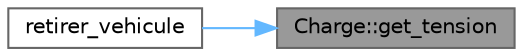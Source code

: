 digraph "Charge::get_tension"
{
 // LATEX_PDF_SIZE
  bgcolor="transparent";
  edge [fontname=Helvetica,fontsize=10,labelfontname=Helvetica,labelfontsize=10];
  node [fontname=Helvetica,fontsize=10,shape=box,height=0.2,width=0.4];
  rankdir="RL";
  Node1 [id="Node000001",label="Charge::get_tension",height=0.2,width=0.4,color="gray40", fillcolor="grey60", style="filled", fontcolor="black",tooltip="méthode qui renvoie la tension de la borne"];
  Node1 -> Node2 [id="edge3_Node000001_Node000002",dir="back",color="steelblue1",style="solid",tooltip=" "];
  Node2 [id="Node000002",label="retirer_vehicule",height=0.2,width=0.4,color="grey40", fillcolor="white", style="filled",URL="$borne_8cpp.html#a98c5159076461af338dc199366d35b0c",tooltip="fonction pour retirer le véhicule en cas de fin de charge ou appui sur le bouton STOP"];
}
